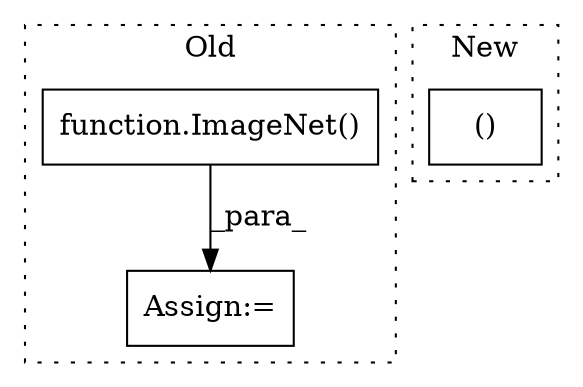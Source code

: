 digraph G {
subgraph cluster0 {
1 [label="function.ImageNet()" a="75" s="4621,4634" l="9,40" shape="box"];
3 [label="Assign:=" a="68" s="4618" l="3" shape="box"];
label = "Old";
style="dotted";
}
subgraph cluster1 {
2 [label="()" a="54" s="4619" l="10" shape="box"];
label = "New";
style="dotted";
}
1 -> 3 [label="_para_"];
}